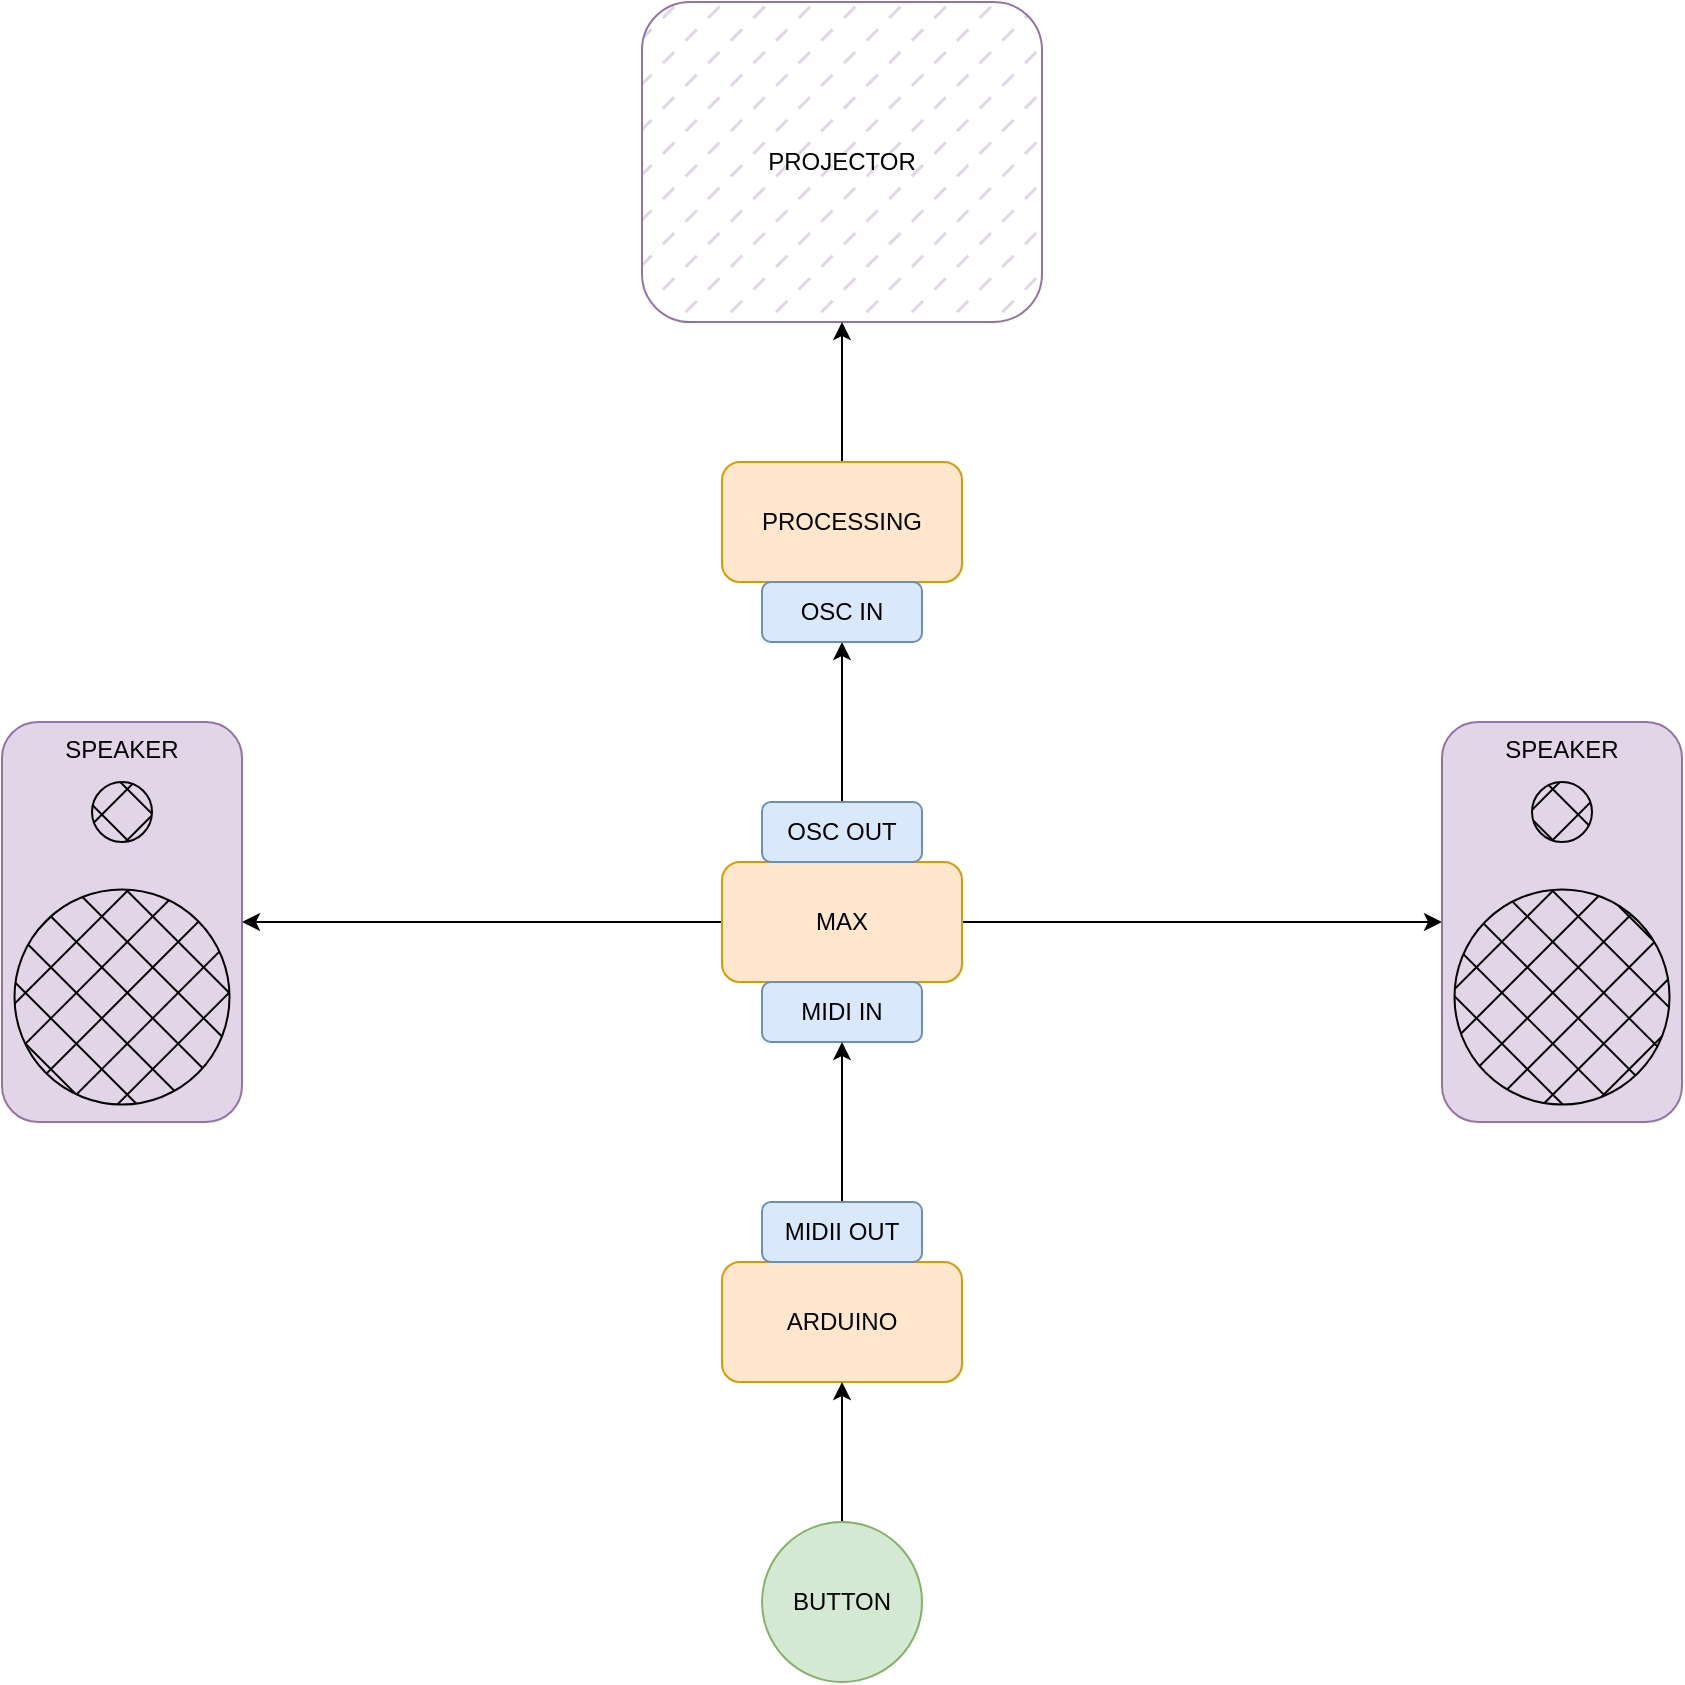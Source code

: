 <mxfile version="20.8.16" type="device"><diagram name="Pagina-1" id="DtLde2WLypWrx3x2Blv-"><mxGraphModel dx="1247" dy="750" grid="1" gridSize="10" guides="1" tooltips="1" connect="1" arrows="1" fold="1" page="1" pageScale="1" pageWidth="1654" pageHeight="2336" math="0" shadow="0"><root><mxCell id="0"/><mxCell id="1" parent="0"/><mxCell id="6YLOUWc9TzT_zHe3buYj-2" value="ARDUINO" style="rounded=1;whiteSpace=wrap;html=1;fillColor=#ffe6cc;strokeColor=#d79b00;" vertex="1" parent="1"><mxGeometry x="560" y="790" width="120" height="60" as="geometry"/></mxCell><mxCell id="6YLOUWc9TzT_zHe3buYj-4" value="PROJECTOR" style="rounded=1;whiteSpace=wrap;html=1;fillColor=#e1d5e7;fillStyle=dashed;strokeColor=#9673a6;" vertex="1" parent="1"><mxGeometry x="520" y="160" width="200" height="160" as="geometry"/></mxCell><mxCell id="6YLOUWc9TzT_zHe3buYj-16" style="edgeStyle=orthogonalEdgeStyle;rounded=0;orthogonalLoop=1;jettySize=auto;html=1;entryX=0.5;entryY=1;entryDx=0;entryDy=0;" edge="1" parent="1" source="6YLOUWc9TzT_zHe3buYj-5" target="6YLOUWc9TzT_zHe3buYj-4"><mxGeometry relative="1" as="geometry"/></mxCell><mxCell id="6YLOUWc9TzT_zHe3buYj-5" value="PROCESSING" style="rounded=1;whiteSpace=wrap;html=1;fillColor=#ffe6cc;strokeColor=#d79b00;" vertex="1" parent="1"><mxGeometry x="560" y="390" width="120" height="60" as="geometry"/></mxCell><mxCell id="6YLOUWc9TzT_zHe3buYj-23" style="edgeStyle=orthogonalEdgeStyle;rounded=0;orthogonalLoop=1;jettySize=auto;html=1;entryX=1;entryY=0.5;entryDx=0;entryDy=0;" edge="1" parent="1" source="6YLOUWc9TzT_zHe3buYj-6" target="6YLOUWc9TzT_zHe3buYj-17"><mxGeometry relative="1" as="geometry"/></mxCell><mxCell id="6YLOUWc9TzT_zHe3buYj-24" style="edgeStyle=orthogonalEdgeStyle;rounded=0;orthogonalLoop=1;jettySize=auto;html=1;entryX=0;entryY=0.5;entryDx=0;entryDy=0;" edge="1" parent="1" source="6YLOUWc9TzT_zHe3buYj-6" target="6YLOUWc9TzT_zHe3buYj-20"><mxGeometry relative="1" as="geometry"/></mxCell><mxCell id="6YLOUWc9TzT_zHe3buYj-6" value="MAX" style="rounded=1;whiteSpace=wrap;html=1;fillColor=#ffe6cc;strokeColor=#d79b00;" vertex="1" parent="1"><mxGeometry x="560" y="590" width="120" height="60" as="geometry"/></mxCell><mxCell id="6YLOUWc9TzT_zHe3buYj-7" value="MIDI IN" style="rounded=1;whiteSpace=wrap;html=1;fillColor=#dae8fc;strokeColor=#6c8ebf;" vertex="1" parent="1"><mxGeometry x="580" y="650" width="80" height="30" as="geometry"/></mxCell><mxCell id="6YLOUWc9TzT_zHe3buYj-9" style="edgeStyle=orthogonalEdgeStyle;rounded=0;orthogonalLoop=1;jettySize=auto;html=1;entryX=0.5;entryY=1;entryDx=0;entryDy=0;" edge="1" parent="1" source="6YLOUWc9TzT_zHe3buYj-8" target="6YLOUWc9TzT_zHe3buYj-7"><mxGeometry relative="1" as="geometry"/></mxCell><mxCell id="6YLOUWc9TzT_zHe3buYj-8" value="MIDII OUT" style="rounded=1;whiteSpace=wrap;html=1;fillColor=#dae8fc;strokeColor=#6c8ebf;" vertex="1" parent="1"><mxGeometry x="580" y="760" width="80" height="30" as="geometry"/></mxCell><mxCell id="6YLOUWc9TzT_zHe3buYj-12" style="edgeStyle=orthogonalEdgeStyle;rounded=0;orthogonalLoop=1;jettySize=auto;html=1;entryX=0.5;entryY=1;entryDx=0;entryDy=0;" edge="1" parent="1" source="6YLOUWc9TzT_zHe3buYj-10" target="6YLOUWc9TzT_zHe3buYj-11"><mxGeometry relative="1" as="geometry"/></mxCell><mxCell id="6YLOUWc9TzT_zHe3buYj-10" value="OSC OUT" style="rounded=1;whiteSpace=wrap;html=1;fillColor=#dae8fc;strokeColor=#6c8ebf;" vertex="1" parent="1"><mxGeometry x="580" y="560" width="80" height="30" as="geometry"/></mxCell><mxCell id="6YLOUWc9TzT_zHe3buYj-11" value="OSC IN" style="rounded=1;whiteSpace=wrap;html=1;fillColor=#dae8fc;strokeColor=#6c8ebf;" vertex="1" parent="1"><mxGeometry x="580" y="450" width="80" height="30" as="geometry"/></mxCell><mxCell id="6YLOUWc9TzT_zHe3buYj-14" style="edgeStyle=orthogonalEdgeStyle;rounded=0;orthogonalLoop=1;jettySize=auto;html=1;entryX=0.5;entryY=1;entryDx=0;entryDy=0;" edge="1" parent="1" source="6YLOUWc9TzT_zHe3buYj-13" target="6YLOUWc9TzT_zHe3buYj-2"><mxGeometry relative="1" as="geometry"/></mxCell><mxCell id="6YLOUWc9TzT_zHe3buYj-13" value="BUTTON" style="ellipse;whiteSpace=wrap;html=1;aspect=fixed;fillColor=#d5e8d4;strokeColor=#82b366;" vertex="1" parent="1"><mxGeometry x="580" y="920" width="80" height="80" as="geometry"/></mxCell><mxCell id="6YLOUWc9TzT_zHe3buYj-17" value="SPEAKER" style="rounded=1;whiteSpace=wrap;html=1;fillColor=#e1d5e7;strokeColor=#9673a6;verticalAlign=top;" vertex="1" parent="1"><mxGeometry x="200" y="520" width="120" height="200" as="geometry"/></mxCell><mxCell id="6YLOUWc9TzT_zHe3buYj-18" value="" style="ellipse;whiteSpace=wrap;html=1;aspect=fixed;fillColor=#000000;fillStyle=cross-hatch;" vertex="1" parent="1"><mxGeometry x="245" y="550" width="30" height="30" as="geometry"/></mxCell><mxCell id="6YLOUWc9TzT_zHe3buYj-19" value="" style="ellipse;whiteSpace=wrap;html=1;aspect=fixed;fillStyle=cross-hatch;fillColor=#000000;" vertex="1" parent="1"><mxGeometry x="206.25" y="603.75" width="107.5" height="107.5" as="geometry"/></mxCell><mxCell id="6YLOUWc9TzT_zHe3buYj-20" value="SPEAKER" style="rounded=1;whiteSpace=wrap;html=1;fillColor=#e1d5e7;strokeColor=#9673a6;verticalAlign=top;" vertex="1" parent="1"><mxGeometry x="920" y="520" width="120" height="200" as="geometry"/></mxCell><mxCell id="6YLOUWc9TzT_zHe3buYj-21" value="" style="ellipse;whiteSpace=wrap;html=1;aspect=fixed;fillColor=#000000;fillStyle=cross-hatch;" vertex="1" parent="1"><mxGeometry x="965" y="550" width="30" height="30" as="geometry"/></mxCell><mxCell id="6YLOUWc9TzT_zHe3buYj-22" value="" style="ellipse;whiteSpace=wrap;html=1;aspect=fixed;fillStyle=cross-hatch;fillColor=#000000;" vertex="1" parent="1"><mxGeometry x="926.25" y="603.75" width="107.5" height="107.5" as="geometry"/></mxCell></root></mxGraphModel></diagram></mxfile>